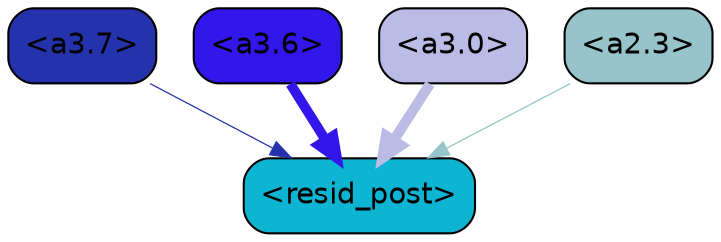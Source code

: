 strict digraph "" {
	graph [bgcolor=transparent,
		layout=dot,
		overlap=false,
		splines=true
	];
	"<a3.7>"	[color=black,
		fillcolor="#2433ac",
		fontname=Helvetica,
		shape=box,
		style="filled, rounded"];
	"<resid_post>"	[color=black,
		fillcolor="#0eb5d3",
		fontname=Helvetica,
		shape=box,
		style="filled, rounded"];
	"<a3.7>" -> "<resid_post>"	[color="#2433ac",
		penwidth=0.6];
	"<a3.6>"	[color=black,
		fillcolor="#3316eb",
		fontname=Helvetica,
		shape=box,
		style="filled, rounded"];
	"<a3.6>" -> "<resid_post>"	[color="#3316eb",
		penwidth=4.751592040061951];
	"<a3.0>"	[color=black,
		fillcolor="#bcbbe6",
		fontname=Helvetica,
		shape=box,
		style="filled, rounded"];
	"<a3.0>" -> "<resid_post>"	[color="#bcbbe6",
		penwidth=4.904066681861877];
	"<a2.3>"	[color=black,
		fillcolor="#97c3ca",
		fontname=Helvetica,
		shape=box,
		style="filled, rounded"];
	"<a2.3>" -> "<resid_post>"	[color="#97c3ca",
		penwidth=0.6];
}

